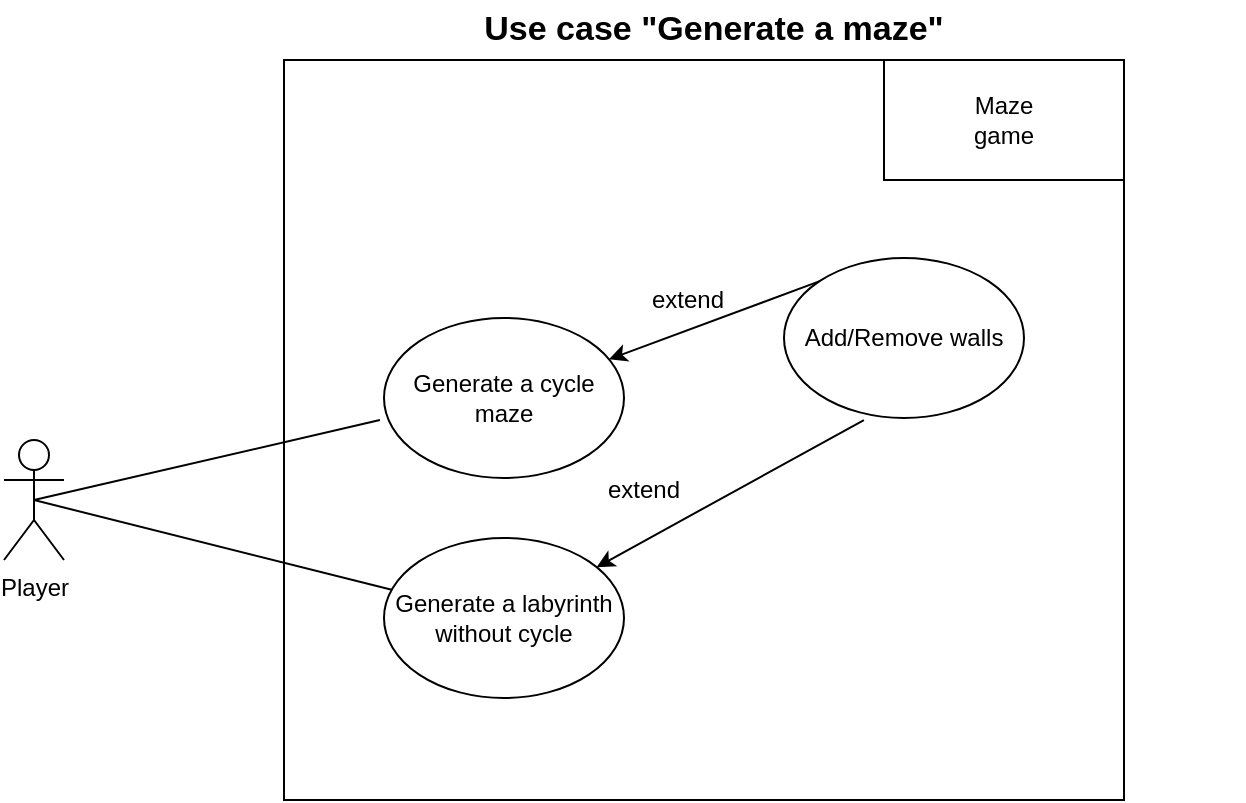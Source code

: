<mxfile version="20.8.20" type="device"><diagram name="Page-1" id="rKD34CxGpB_WhfwnLxE0"><mxGraphModel dx="1354" dy="499" grid="1" gridSize="10" guides="1" tooltips="1" connect="1" arrows="1" fold="1" page="1" pageScale="1" pageWidth="827" pageHeight="1169" math="0" shadow="0"><root><mxCell id="0"/><mxCell id="1" parent="0"/><mxCell id="bOqeOaiFBHuqT-fKz2hG-17" value="" style="rounded=0;whiteSpace=wrap;html=1;" parent="1" vertex="1"><mxGeometry x="320" y="40" width="420" height="370" as="geometry"/></mxCell><mxCell id="bOqeOaiFBHuqT-fKz2hG-1" value="Player" style="shape=umlActor;verticalLabelPosition=bottom;verticalAlign=top;html=1;outlineConnect=0;" parent="1" vertex="1"><mxGeometry x="180" y="230" width="30" height="60" as="geometry"/></mxCell><mxCell id="bOqeOaiFBHuqT-fKz2hG-3" value="" style="rounded=0;whiteSpace=wrap;html=1;" parent="1" vertex="1"><mxGeometry x="620" y="40" width="120" height="60" as="geometry"/></mxCell><mxCell id="bOqeOaiFBHuqT-fKz2hG-4" value="Maze game" style="text;html=1;strokeColor=none;fillColor=none;align=center;verticalAlign=middle;whiteSpace=wrap;rounded=0;" parent="1" vertex="1"><mxGeometry x="650" y="55" width="60" height="30" as="geometry"/></mxCell><mxCell id="bOqeOaiFBHuqT-fKz2hG-5" value="Generate a cycle maze" style="ellipse;whiteSpace=wrap;html=1;" parent="1" vertex="1"><mxGeometry x="370" y="169" width="120" height="80" as="geometry"/></mxCell><mxCell id="bOqeOaiFBHuqT-fKz2hG-19" value="Use case &quot;Generate a maze&quot;" style="text;html=1;strokeColor=none;fillColor=none;align=center;verticalAlign=middle;whiteSpace=wrap;rounded=0;fontStyle=1;fontSize=17;" parent="1" vertex="1"><mxGeometry x="270" y="10" width="530" height="30" as="geometry"/></mxCell><mxCell id="bOqeOaiFBHuqT-fKz2hG-23" value="" style="endArrow=none;html=1;rounded=0;fontSize=17;entryX=-0.017;entryY=0.638;entryDx=0;entryDy=0;entryPerimeter=0;exitX=0.5;exitY=0.5;exitDx=0;exitDy=0;exitPerimeter=0;" parent="1" source="bOqeOaiFBHuqT-fKz2hG-1" target="bOqeOaiFBHuqT-fKz2hG-5" edge="1"><mxGeometry width="50" height="50" relative="1" as="geometry"><mxPoint x="160" y="400" as="sourcePoint"/><mxPoint x="210" y="340" as="targetPoint"/></mxGeometry></mxCell><mxCell id="bOqeOaiFBHuqT-fKz2hG-35" value="Add/Remove walls" style="ellipse;whiteSpace=wrap;html=1;fontSize=12;" parent="1" vertex="1"><mxGeometry x="570" y="139" width="120" height="80" as="geometry"/></mxCell><mxCell id="bOqeOaiFBHuqT-fKz2hG-36" value="Generate a labyrinth without cycle" style="ellipse;whiteSpace=wrap;html=1;fontSize=12;" parent="1" vertex="1"><mxGeometry x="370" y="279" width="120" height="80" as="geometry"/></mxCell><mxCell id="bOqeOaiFBHuqT-fKz2hG-38" value="" style="endArrow=classic;html=1;rounded=0;fontSize=12;exitX=0;exitY=0;exitDx=0;exitDy=0;" parent="1" source="bOqeOaiFBHuqT-fKz2hG-35" target="bOqeOaiFBHuqT-fKz2hG-5" edge="1"><mxGeometry width="50" height="50" relative="1" as="geometry"><mxPoint x="480" y="240" as="sourcePoint"/><mxPoint x="530" y="190" as="targetPoint"/></mxGeometry></mxCell><mxCell id="bOqeOaiFBHuqT-fKz2hG-39" value="" style="endArrow=classic;html=1;rounded=0;fontSize=12;exitX=0.333;exitY=1.013;exitDx=0;exitDy=0;exitPerimeter=0;" parent="1" source="bOqeOaiFBHuqT-fKz2hG-35" target="bOqeOaiFBHuqT-fKz2hG-36" edge="1"><mxGeometry width="50" height="50" relative="1" as="geometry"><mxPoint x="482" y="262" as="sourcePoint"/><mxPoint x="580" y="260" as="targetPoint"/></mxGeometry></mxCell><mxCell id="bOqeOaiFBHuqT-fKz2hG-41" value="" style="endArrow=none;html=1;rounded=0;fontSize=17;exitX=0.5;exitY=0.5;exitDx=0;exitDy=0;exitPerimeter=0;" parent="1" source="bOqeOaiFBHuqT-fKz2hG-1" target="bOqeOaiFBHuqT-fKz2hG-36" edge="1"><mxGeometry width="50" height="50" relative="1" as="geometry"><mxPoint x="170" y="410" as="sourcePoint"/><mxPoint x="378" y="301" as="targetPoint"/></mxGeometry></mxCell><mxCell id="bOqeOaiFBHuqT-fKz2hG-42" value="extend" style="text;html=1;strokeColor=none;fillColor=none;align=center;verticalAlign=middle;whiteSpace=wrap;rounded=0;fontSize=12;" parent="1" vertex="1"><mxGeometry x="492" y="145" width="60" height="30" as="geometry"/></mxCell><mxCell id="bOqeOaiFBHuqT-fKz2hG-43" value="extend" style="text;html=1;strokeColor=none;fillColor=none;align=center;verticalAlign=middle;whiteSpace=wrap;rounded=0;fontSize=12;" parent="1" vertex="1"><mxGeometry x="470" y="240" width="60" height="30" as="geometry"/></mxCell></root></mxGraphModel></diagram></mxfile>